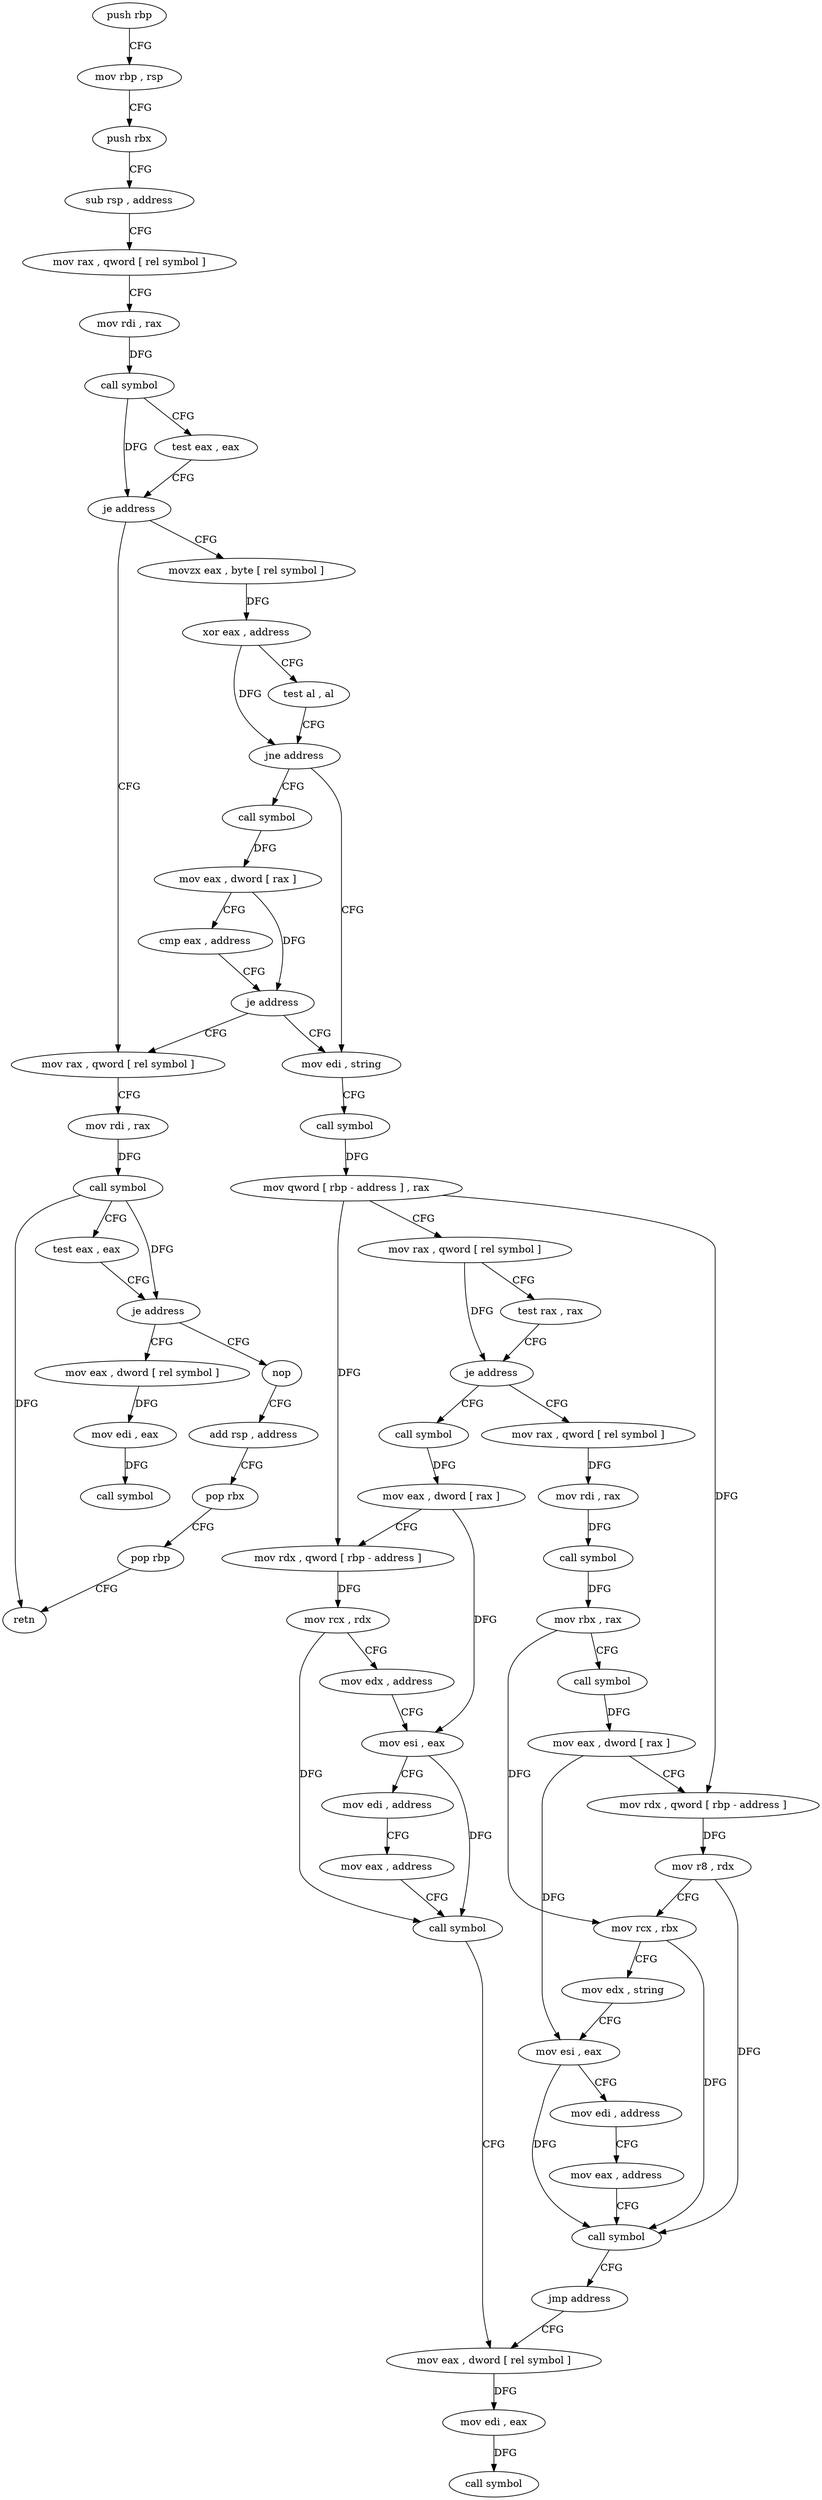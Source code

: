 digraph "func" {
"4220780" [label = "push rbp" ]
"4220781" [label = "mov rbp , rsp" ]
"4220784" [label = "push rbx" ]
"4220785" [label = "sub rsp , address" ]
"4220789" [label = "mov rax , qword [ rel symbol ]" ]
"4220796" [label = "mov rdi , rax" ]
"4220799" [label = "call symbol" ]
"4220804" [label = "test eax , eax" ]
"4220806" [label = "je address" ]
"4220976" [label = "mov rax , qword [ rel symbol ]" ]
"4220812" [label = "movzx eax , byte [ rel symbol ]" ]
"4220983" [label = "mov rdi , rax" ]
"4220986" [label = "call symbol" ]
"4220991" [label = "test eax , eax" ]
"4220993" [label = "je address" ]
"4221008" [label = "nop" ]
"4220995" [label = "mov eax , dword [ rel symbol ]" ]
"4220819" [label = "xor eax , address" ]
"4220822" [label = "test al , al" ]
"4220824" [label = "jne address" ]
"4220842" [label = "mov edi , string" ]
"4220826" [label = "call symbol" ]
"4221009" [label = "add rsp , address" ]
"4221013" [label = "pop rbx" ]
"4221014" [label = "pop rbp" ]
"4221015" [label = "retn" ]
"4221001" [label = "mov edi , eax" ]
"4221003" [label = "call symbol" ]
"4220847" [label = "call symbol" ]
"4220852" [label = "mov qword [ rbp - address ] , rax" ]
"4220856" [label = "mov rax , qword [ rel symbol ]" ]
"4220863" [label = "test rax , rax" ]
"4220866" [label = "je address" ]
"4220927" [label = "call symbol" ]
"4220868" [label = "mov rax , qword [ rel symbol ]" ]
"4220831" [label = "mov eax , dword [ rax ]" ]
"4220833" [label = "cmp eax , address" ]
"4220836" [label = "je address" ]
"4220932" [label = "mov eax , dword [ rax ]" ]
"4220934" [label = "mov rdx , qword [ rbp - address ]" ]
"4220938" [label = "mov rcx , rdx" ]
"4220941" [label = "mov edx , address" ]
"4220946" [label = "mov esi , eax" ]
"4220948" [label = "mov edi , address" ]
"4220953" [label = "mov eax , address" ]
"4220958" [label = "call symbol" ]
"4220963" [label = "mov eax , dword [ rel symbol ]" ]
"4220875" [label = "mov rdi , rax" ]
"4220878" [label = "call symbol" ]
"4220883" [label = "mov rbx , rax" ]
"4220886" [label = "call symbol" ]
"4220891" [label = "mov eax , dword [ rax ]" ]
"4220893" [label = "mov rdx , qword [ rbp - address ]" ]
"4220897" [label = "mov r8 , rdx" ]
"4220900" [label = "mov rcx , rbx" ]
"4220903" [label = "mov edx , string" ]
"4220908" [label = "mov esi , eax" ]
"4220910" [label = "mov edi , address" ]
"4220915" [label = "mov eax , address" ]
"4220920" [label = "call symbol" ]
"4220925" [label = "jmp address" ]
"4220969" [label = "mov edi , eax" ]
"4220971" [label = "call symbol" ]
"4220780" -> "4220781" [ label = "CFG" ]
"4220781" -> "4220784" [ label = "CFG" ]
"4220784" -> "4220785" [ label = "CFG" ]
"4220785" -> "4220789" [ label = "CFG" ]
"4220789" -> "4220796" [ label = "CFG" ]
"4220796" -> "4220799" [ label = "DFG" ]
"4220799" -> "4220804" [ label = "CFG" ]
"4220799" -> "4220806" [ label = "DFG" ]
"4220804" -> "4220806" [ label = "CFG" ]
"4220806" -> "4220976" [ label = "CFG" ]
"4220806" -> "4220812" [ label = "CFG" ]
"4220976" -> "4220983" [ label = "CFG" ]
"4220812" -> "4220819" [ label = "DFG" ]
"4220983" -> "4220986" [ label = "DFG" ]
"4220986" -> "4220991" [ label = "CFG" ]
"4220986" -> "4220993" [ label = "DFG" ]
"4220986" -> "4221015" [ label = "DFG" ]
"4220991" -> "4220993" [ label = "CFG" ]
"4220993" -> "4221008" [ label = "CFG" ]
"4220993" -> "4220995" [ label = "CFG" ]
"4221008" -> "4221009" [ label = "CFG" ]
"4220995" -> "4221001" [ label = "DFG" ]
"4220819" -> "4220822" [ label = "CFG" ]
"4220819" -> "4220824" [ label = "DFG" ]
"4220822" -> "4220824" [ label = "CFG" ]
"4220824" -> "4220842" [ label = "CFG" ]
"4220824" -> "4220826" [ label = "CFG" ]
"4220842" -> "4220847" [ label = "CFG" ]
"4220826" -> "4220831" [ label = "DFG" ]
"4221009" -> "4221013" [ label = "CFG" ]
"4221013" -> "4221014" [ label = "CFG" ]
"4221014" -> "4221015" [ label = "CFG" ]
"4221001" -> "4221003" [ label = "DFG" ]
"4220847" -> "4220852" [ label = "DFG" ]
"4220852" -> "4220856" [ label = "CFG" ]
"4220852" -> "4220934" [ label = "DFG" ]
"4220852" -> "4220893" [ label = "DFG" ]
"4220856" -> "4220863" [ label = "CFG" ]
"4220856" -> "4220866" [ label = "DFG" ]
"4220863" -> "4220866" [ label = "CFG" ]
"4220866" -> "4220927" [ label = "CFG" ]
"4220866" -> "4220868" [ label = "CFG" ]
"4220927" -> "4220932" [ label = "DFG" ]
"4220868" -> "4220875" [ label = "DFG" ]
"4220831" -> "4220833" [ label = "CFG" ]
"4220831" -> "4220836" [ label = "DFG" ]
"4220833" -> "4220836" [ label = "CFG" ]
"4220836" -> "4220976" [ label = "CFG" ]
"4220836" -> "4220842" [ label = "CFG" ]
"4220932" -> "4220934" [ label = "CFG" ]
"4220932" -> "4220946" [ label = "DFG" ]
"4220934" -> "4220938" [ label = "DFG" ]
"4220938" -> "4220941" [ label = "CFG" ]
"4220938" -> "4220958" [ label = "DFG" ]
"4220941" -> "4220946" [ label = "CFG" ]
"4220946" -> "4220948" [ label = "CFG" ]
"4220946" -> "4220958" [ label = "DFG" ]
"4220948" -> "4220953" [ label = "CFG" ]
"4220953" -> "4220958" [ label = "CFG" ]
"4220958" -> "4220963" [ label = "CFG" ]
"4220963" -> "4220969" [ label = "DFG" ]
"4220875" -> "4220878" [ label = "DFG" ]
"4220878" -> "4220883" [ label = "DFG" ]
"4220883" -> "4220886" [ label = "CFG" ]
"4220883" -> "4220900" [ label = "DFG" ]
"4220886" -> "4220891" [ label = "DFG" ]
"4220891" -> "4220893" [ label = "CFG" ]
"4220891" -> "4220908" [ label = "DFG" ]
"4220893" -> "4220897" [ label = "DFG" ]
"4220897" -> "4220900" [ label = "CFG" ]
"4220897" -> "4220920" [ label = "DFG" ]
"4220900" -> "4220903" [ label = "CFG" ]
"4220900" -> "4220920" [ label = "DFG" ]
"4220903" -> "4220908" [ label = "CFG" ]
"4220908" -> "4220910" [ label = "CFG" ]
"4220908" -> "4220920" [ label = "DFG" ]
"4220910" -> "4220915" [ label = "CFG" ]
"4220915" -> "4220920" [ label = "CFG" ]
"4220920" -> "4220925" [ label = "CFG" ]
"4220925" -> "4220963" [ label = "CFG" ]
"4220969" -> "4220971" [ label = "DFG" ]
}
